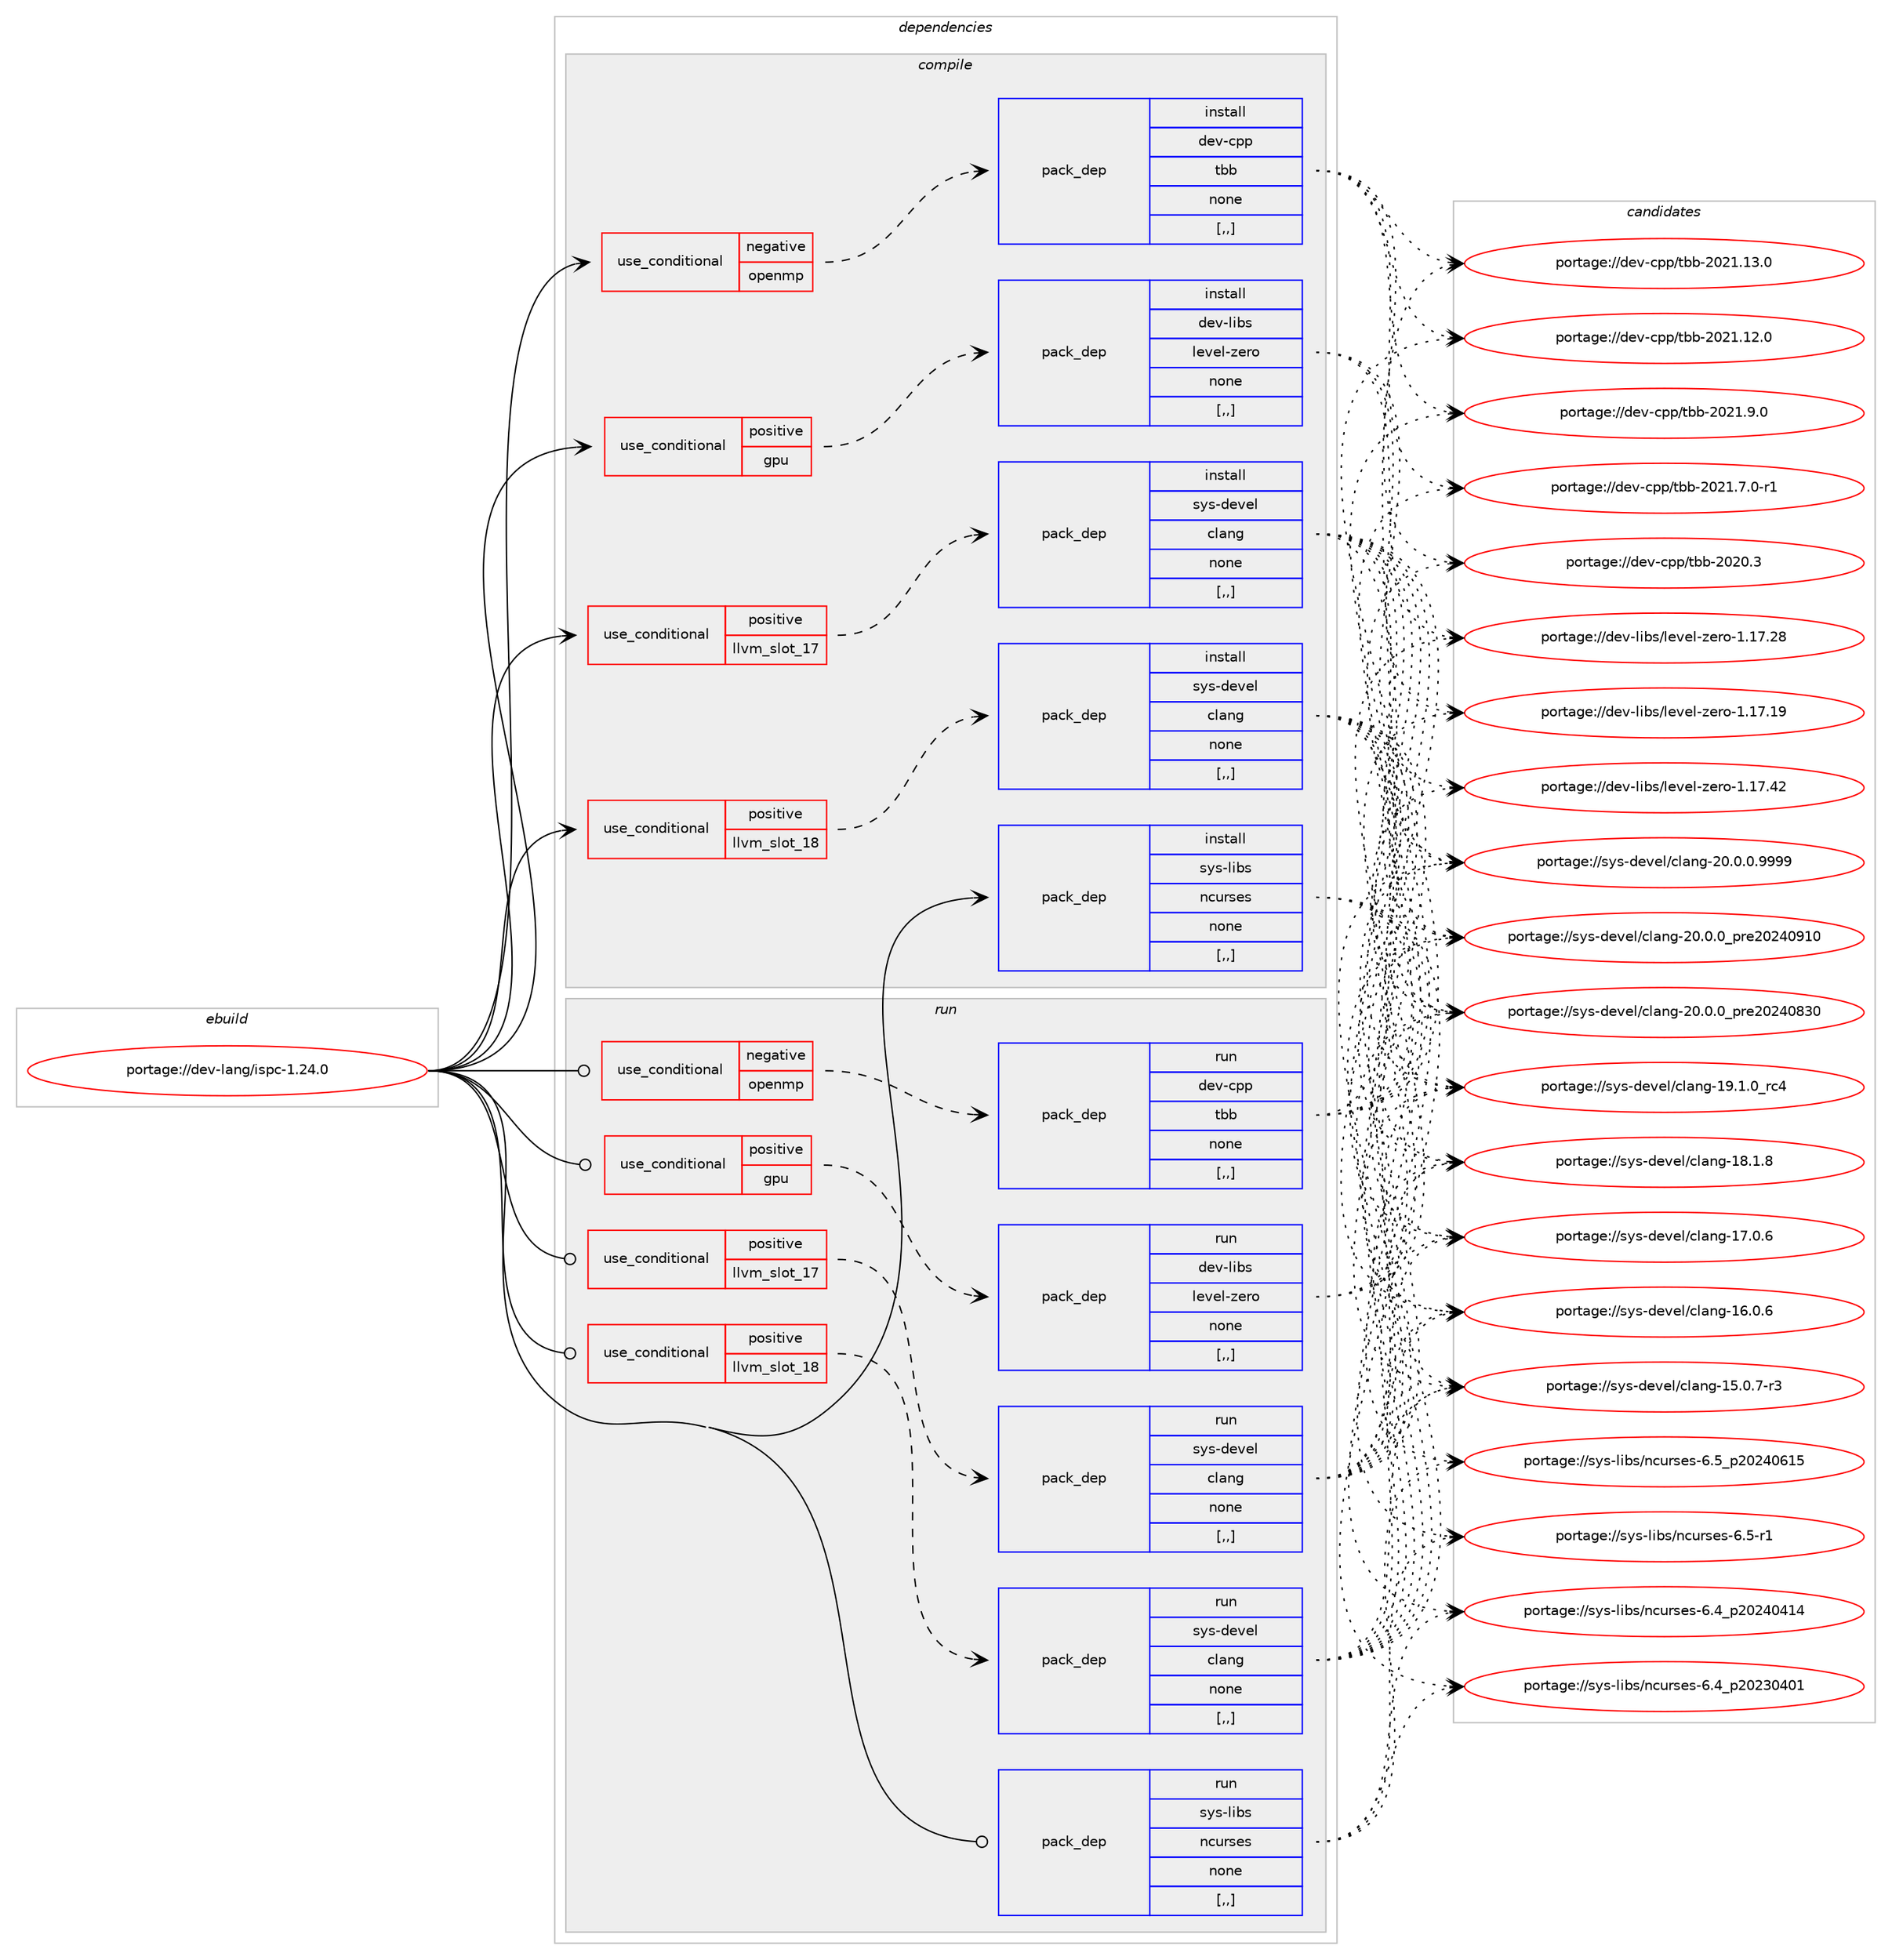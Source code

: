 digraph prolog {

# *************
# Graph options
# *************

newrank=true;
concentrate=true;
compound=true;
graph [rankdir=LR,fontname=Helvetica,fontsize=10,ranksep=1.5];#, ranksep=2.5, nodesep=0.2];
edge  [arrowhead=vee];
node  [fontname=Helvetica,fontsize=10];

# **********
# The ebuild
# **********

subgraph cluster_leftcol {
color=gray;
label=<<i>ebuild</i>>;
id [label="portage://dev-lang/ispc-1.24.0", color=red, width=4, href="../dev-lang/ispc-1.24.0.svg"];
}

# ****************
# The dependencies
# ****************

subgraph cluster_midcol {
color=gray;
label=<<i>dependencies</i>>;
subgraph cluster_compile {
fillcolor="#eeeeee";
style=filled;
label=<<i>compile</i>>;
subgraph cond153111 {
dependency593157 [label=<<TABLE BORDER="0" CELLBORDER="1" CELLSPACING="0" CELLPADDING="4"><TR><TD ROWSPAN="3" CELLPADDING="10">use_conditional</TD></TR><TR><TD>negative</TD></TR><TR><TD>openmp</TD></TR></TABLE>>, shape=none, color=red];
subgraph pack435382 {
dependency593158 [label=<<TABLE BORDER="0" CELLBORDER="1" CELLSPACING="0" CELLPADDING="4" WIDTH="220"><TR><TD ROWSPAN="6" CELLPADDING="30">pack_dep</TD></TR><TR><TD WIDTH="110">install</TD></TR><TR><TD>dev-cpp</TD></TR><TR><TD>tbb</TD></TR><TR><TD>none</TD></TR><TR><TD>[,,]</TD></TR></TABLE>>, shape=none, color=blue];
}
dependency593157:e -> dependency593158:w [weight=20,style="dashed",arrowhead="vee"];
}
id:e -> dependency593157:w [weight=20,style="solid",arrowhead="vee"];
subgraph cond153112 {
dependency593159 [label=<<TABLE BORDER="0" CELLBORDER="1" CELLSPACING="0" CELLPADDING="4"><TR><TD ROWSPAN="3" CELLPADDING="10">use_conditional</TD></TR><TR><TD>positive</TD></TR><TR><TD>gpu</TD></TR></TABLE>>, shape=none, color=red];
subgraph pack435383 {
dependency593160 [label=<<TABLE BORDER="0" CELLBORDER="1" CELLSPACING="0" CELLPADDING="4" WIDTH="220"><TR><TD ROWSPAN="6" CELLPADDING="30">pack_dep</TD></TR><TR><TD WIDTH="110">install</TD></TR><TR><TD>dev-libs</TD></TR><TR><TD>level-zero</TD></TR><TR><TD>none</TD></TR><TR><TD>[,,]</TD></TR></TABLE>>, shape=none, color=blue];
}
dependency593159:e -> dependency593160:w [weight=20,style="dashed",arrowhead="vee"];
}
id:e -> dependency593159:w [weight=20,style="solid",arrowhead="vee"];
subgraph cond153113 {
dependency593161 [label=<<TABLE BORDER="0" CELLBORDER="1" CELLSPACING="0" CELLPADDING="4"><TR><TD ROWSPAN="3" CELLPADDING="10">use_conditional</TD></TR><TR><TD>positive</TD></TR><TR><TD>llvm_slot_17</TD></TR></TABLE>>, shape=none, color=red];
subgraph pack435384 {
dependency593162 [label=<<TABLE BORDER="0" CELLBORDER="1" CELLSPACING="0" CELLPADDING="4" WIDTH="220"><TR><TD ROWSPAN="6" CELLPADDING="30">pack_dep</TD></TR><TR><TD WIDTH="110">install</TD></TR><TR><TD>sys-devel</TD></TR><TR><TD>clang</TD></TR><TR><TD>none</TD></TR><TR><TD>[,,]</TD></TR></TABLE>>, shape=none, color=blue];
}
dependency593161:e -> dependency593162:w [weight=20,style="dashed",arrowhead="vee"];
}
id:e -> dependency593161:w [weight=20,style="solid",arrowhead="vee"];
subgraph cond153114 {
dependency593163 [label=<<TABLE BORDER="0" CELLBORDER="1" CELLSPACING="0" CELLPADDING="4"><TR><TD ROWSPAN="3" CELLPADDING="10">use_conditional</TD></TR><TR><TD>positive</TD></TR><TR><TD>llvm_slot_18</TD></TR></TABLE>>, shape=none, color=red];
subgraph pack435385 {
dependency593164 [label=<<TABLE BORDER="0" CELLBORDER="1" CELLSPACING="0" CELLPADDING="4" WIDTH="220"><TR><TD ROWSPAN="6" CELLPADDING="30">pack_dep</TD></TR><TR><TD WIDTH="110">install</TD></TR><TR><TD>sys-devel</TD></TR><TR><TD>clang</TD></TR><TR><TD>none</TD></TR><TR><TD>[,,]</TD></TR></TABLE>>, shape=none, color=blue];
}
dependency593163:e -> dependency593164:w [weight=20,style="dashed",arrowhead="vee"];
}
id:e -> dependency593163:w [weight=20,style="solid",arrowhead="vee"];
subgraph pack435386 {
dependency593165 [label=<<TABLE BORDER="0" CELLBORDER="1" CELLSPACING="0" CELLPADDING="4" WIDTH="220"><TR><TD ROWSPAN="6" CELLPADDING="30">pack_dep</TD></TR><TR><TD WIDTH="110">install</TD></TR><TR><TD>sys-libs</TD></TR><TR><TD>ncurses</TD></TR><TR><TD>none</TD></TR><TR><TD>[,,]</TD></TR></TABLE>>, shape=none, color=blue];
}
id:e -> dependency593165:w [weight=20,style="solid",arrowhead="vee"];
}
subgraph cluster_compileandrun {
fillcolor="#eeeeee";
style=filled;
label=<<i>compile and run</i>>;
}
subgraph cluster_run {
fillcolor="#eeeeee";
style=filled;
label=<<i>run</i>>;
subgraph cond153115 {
dependency593166 [label=<<TABLE BORDER="0" CELLBORDER="1" CELLSPACING="0" CELLPADDING="4"><TR><TD ROWSPAN="3" CELLPADDING="10">use_conditional</TD></TR><TR><TD>negative</TD></TR><TR><TD>openmp</TD></TR></TABLE>>, shape=none, color=red];
subgraph pack435387 {
dependency593167 [label=<<TABLE BORDER="0" CELLBORDER="1" CELLSPACING="0" CELLPADDING="4" WIDTH="220"><TR><TD ROWSPAN="6" CELLPADDING="30">pack_dep</TD></TR><TR><TD WIDTH="110">run</TD></TR><TR><TD>dev-cpp</TD></TR><TR><TD>tbb</TD></TR><TR><TD>none</TD></TR><TR><TD>[,,]</TD></TR></TABLE>>, shape=none, color=blue];
}
dependency593166:e -> dependency593167:w [weight=20,style="dashed",arrowhead="vee"];
}
id:e -> dependency593166:w [weight=20,style="solid",arrowhead="odot"];
subgraph cond153116 {
dependency593168 [label=<<TABLE BORDER="0" CELLBORDER="1" CELLSPACING="0" CELLPADDING="4"><TR><TD ROWSPAN="3" CELLPADDING="10">use_conditional</TD></TR><TR><TD>positive</TD></TR><TR><TD>gpu</TD></TR></TABLE>>, shape=none, color=red];
subgraph pack435388 {
dependency593169 [label=<<TABLE BORDER="0" CELLBORDER="1" CELLSPACING="0" CELLPADDING="4" WIDTH="220"><TR><TD ROWSPAN="6" CELLPADDING="30">pack_dep</TD></TR><TR><TD WIDTH="110">run</TD></TR><TR><TD>dev-libs</TD></TR><TR><TD>level-zero</TD></TR><TR><TD>none</TD></TR><TR><TD>[,,]</TD></TR></TABLE>>, shape=none, color=blue];
}
dependency593168:e -> dependency593169:w [weight=20,style="dashed",arrowhead="vee"];
}
id:e -> dependency593168:w [weight=20,style="solid",arrowhead="odot"];
subgraph cond153117 {
dependency593170 [label=<<TABLE BORDER="0" CELLBORDER="1" CELLSPACING="0" CELLPADDING="4"><TR><TD ROWSPAN="3" CELLPADDING="10">use_conditional</TD></TR><TR><TD>positive</TD></TR><TR><TD>llvm_slot_17</TD></TR></TABLE>>, shape=none, color=red];
subgraph pack435389 {
dependency593171 [label=<<TABLE BORDER="0" CELLBORDER="1" CELLSPACING="0" CELLPADDING="4" WIDTH="220"><TR><TD ROWSPAN="6" CELLPADDING="30">pack_dep</TD></TR><TR><TD WIDTH="110">run</TD></TR><TR><TD>sys-devel</TD></TR><TR><TD>clang</TD></TR><TR><TD>none</TD></TR><TR><TD>[,,]</TD></TR></TABLE>>, shape=none, color=blue];
}
dependency593170:e -> dependency593171:w [weight=20,style="dashed",arrowhead="vee"];
}
id:e -> dependency593170:w [weight=20,style="solid",arrowhead="odot"];
subgraph cond153118 {
dependency593172 [label=<<TABLE BORDER="0" CELLBORDER="1" CELLSPACING="0" CELLPADDING="4"><TR><TD ROWSPAN="3" CELLPADDING="10">use_conditional</TD></TR><TR><TD>positive</TD></TR><TR><TD>llvm_slot_18</TD></TR></TABLE>>, shape=none, color=red];
subgraph pack435390 {
dependency593173 [label=<<TABLE BORDER="0" CELLBORDER="1" CELLSPACING="0" CELLPADDING="4" WIDTH="220"><TR><TD ROWSPAN="6" CELLPADDING="30">pack_dep</TD></TR><TR><TD WIDTH="110">run</TD></TR><TR><TD>sys-devel</TD></TR><TR><TD>clang</TD></TR><TR><TD>none</TD></TR><TR><TD>[,,]</TD></TR></TABLE>>, shape=none, color=blue];
}
dependency593172:e -> dependency593173:w [weight=20,style="dashed",arrowhead="vee"];
}
id:e -> dependency593172:w [weight=20,style="solid",arrowhead="odot"];
subgraph pack435391 {
dependency593174 [label=<<TABLE BORDER="0" CELLBORDER="1" CELLSPACING="0" CELLPADDING="4" WIDTH="220"><TR><TD ROWSPAN="6" CELLPADDING="30">pack_dep</TD></TR><TR><TD WIDTH="110">run</TD></TR><TR><TD>sys-libs</TD></TR><TR><TD>ncurses</TD></TR><TR><TD>none</TD></TR><TR><TD>[,,]</TD></TR></TABLE>>, shape=none, color=blue];
}
id:e -> dependency593174:w [weight=20,style="solid",arrowhead="odot"];
}
}

# **************
# The candidates
# **************

subgraph cluster_choices {
rank=same;
color=gray;
label=<<i>candidates</i>>;

subgraph choice435382 {
color=black;
nodesep=1;
choice100101118459911211247116989845504850494649514648 [label="portage://dev-cpp/tbb-2021.13.0", color=red, width=4,href="../dev-cpp/tbb-2021.13.0.svg"];
choice100101118459911211247116989845504850494649504648 [label="portage://dev-cpp/tbb-2021.12.0", color=red, width=4,href="../dev-cpp/tbb-2021.12.0.svg"];
choice1001011184599112112471169898455048504946574648 [label="portage://dev-cpp/tbb-2021.9.0", color=red, width=4,href="../dev-cpp/tbb-2021.9.0.svg"];
choice10010111845991121124711698984550485049465546484511449 [label="portage://dev-cpp/tbb-2021.7.0-r1", color=red, width=4,href="../dev-cpp/tbb-2021.7.0-r1.svg"];
choice100101118459911211247116989845504850484651 [label="portage://dev-cpp/tbb-2020.3", color=red, width=4,href="../dev-cpp/tbb-2020.3.svg"];
dependency593158:e -> choice100101118459911211247116989845504850494649514648:w [style=dotted,weight="100"];
dependency593158:e -> choice100101118459911211247116989845504850494649504648:w [style=dotted,weight="100"];
dependency593158:e -> choice1001011184599112112471169898455048504946574648:w [style=dotted,weight="100"];
dependency593158:e -> choice10010111845991121124711698984550485049465546484511449:w [style=dotted,weight="100"];
dependency593158:e -> choice100101118459911211247116989845504850484651:w [style=dotted,weight="100"];
}
subgraph choice435383 {
color=black;
nodesep=1;
choice100101118451081059811547108101118101108451221011141114549464955465250 [label="portage://dev-libs/level-zero-1.17.42", color=red, width=4,href="../dev-libs/level-zero-1.17.42.svg"];
choice100101118451081059811547108101118101108451221011141114549464955465056 [label="portage://dev-libs/level-zero-1.17.28", color=red, width=4,href="../dev-libs/level-zero-1.17.28.svg"];
choice100101118451081059811547108101118101108451221011141114549464955464957 [label="portage://dev-libs/level-zero-1.17.19", color=red, width=4,href="../dev-libs/level-zero-1.17.19.svg"];
dependency593160:e -> choice100101118451081059811547108101118101108451221011141114549464955465250:w [style=dotted,weight="100"];
dependency593160:e -> choice100101118451081059811547108101118101108451221011141114549464955465056:w [style=dotted,weight="100"];
dependency593160:e -> choice100101118451081059811547108101118101108451221011141114549464955464957:w [style=dotted,weight="100"];
}
subgraph choice435384 {
color=black;
nodesep=1;
choice11512111545100101118101108479910897110103455048464846484657575757 [label="portage://sys-devel/clang-20.0.0.9999", color=red, width=4,href="../sys-devel/clang-20.0.0.9999.svg"];
choice1151211154510010111810110847991089711010345504846484648951121141015048505248574948 [label="portage://sys-devel/clang-20.0.0_pre20240910", color=red, width=4,href="../sys-devel/clang-20.0.0_pre20240910.svg"];
choice1151211154510010111810110847991089711010345504846484648951121141015048505248565148 [label="portage://sys-devel/clang-20.0.0_pre20240830", color=red, width=4,href="../sys-devel/clang-20.0.0_pre20240830.svg"];
choice1151211154510010111810110847991089711010345495746494648951149952 [label="portage://sys-devel/clang-19.1.0_rc4", color=red, width=4,href="../sys-devel/clang-19.1.0_rc4.svg"];
choice1151211154510010111810110847991089711010345495646494656 [label="portage://sys-devel/clang-18.1.8", color=red, width=4,href="../sys-devel/clang-18.1.8.svg"];
choice1151211154510010111810110847991089711010345495546484654 [label="portage://sys-devel/clang-17.0.6", color=red, width=4,href="../sys-devel/clang-17.0.6.svg"];
choice1151211154510010111810110847991089711010345495446484654 [label="portage://sys-devel/clang-16.0.6", color=red, width=4,href="../sys-devel/clang-16.0.6.svg"];
choice11512111545100101118101108479910897110103454953464846554511451 [label="portage://sys-devel/clang-15.0.7-r3", color=red, width=4,href="../sys-devel/clang-15.0.7-r3.svg"];
dependency593162:e -> choice11512111545100101118101108479910897110103455048464846484657575757:w [style=dotted,weight="100"];
dependency593162:e -> choice1151211154510010111810110847991089711010345504846484648951121141015048505248574948:w [style=dotted,weight="100"];
dependency593162:e -> choice1151211154510010111810110847991089711010345504846484648951121141015048505248565148:w [style=dotted,weight="100"];
dependency593162:e -> choice1151211154510010111810110847991089711010345495746494648951149952:w [style=dotted,weight="100"];
dependency593162:e -> choice1151211154510010111810110847991089711010345495646494656:w [style=dotted,weight="100"];
dependency593162:e -> choice1151211154510010111810110847991089711010345495546484654:w [style=dotted,weight="100"];
dependency593162:e -> choice1151211154510010111810110847991089711010345495446484654:w [style=dotted,weight="100"];
dependency593162:e -> choice11512111545100101118101108479910897110103454953464846554511451:w [style=dotted,weight="100"];
}
subgraph choice435385 {
color=black;
nodesep=1;
choice11512111545100101118101108479910897110103455048464846484657575757 [label="portage://sys-devel/clang-20.0.0.9999", color=red, width=4,href="../sys-devel/clang-20.0.0.9999.svg"];
choice1151211154510010111810110847991089711010345504846484648951121141015048505248574948 [label="portage://sys-devel/clang-20.0.0_pre20240910", color=red, width=4,href="../sys-devel/clang-20.0.0_pre20240910.svg"];
choice1151211154510010111810110847991089711010345504846484648951121141015048505248565148 [label="portage://sys-devel/clang-20.0.0_pre20240830", color=red, width=4,href="../sys-devel/clang-20.0.0_pre20240830.svg"];
choice1151211154510010111810110847991089711010345495746494648951149952 [label="portage://sys-devel/clang-19.1.0_rc4", color=red, width=4,href="../sys-devel/clang-19.1.0_rc4.svg"];
choice1151211154510010111810110847991089711010345495646494656 [label="portage://sys-devel/clang-18.1.8", color=red, width=4,href="../sys-devel/clang-18.1.8.svg"];
choice1151211154510010111810110847991089711010345495546484654 [label="portage://sys-devel/clang-17.0.6", color=red, width=4,href="../sys-devel/clang-17.0.6.svg"];
choice1151211154510010111810110847991089711010345495446484654 [label="portage://sys-devel/clang-16.0.6", color=red, width=4,href="../sys-devel/clang-16.0.6.svg"];
choice11512111545100101118101108479910897110103454953464846554511451 [label="portage://sys-devel/clang-15.0.7-r3", color=red, width=4,href="../sys-devel/clang-15.0.7-r3.svg"];
dependency593164:e -> choice11512111545100101118101108479910897110103455048464846484657575757:w [style=dotted,weight="100"];
dependency593164:e -> choice1151211154510010111810110847991089711010345504846484648951121141015048505248574948:w [style=dotted,weight="100"];
dependency593164:e -> choice1151211154510010111810110847991089711010345504846484648951121141015048505248565148:w [style=dotted,weight="100"];
dependency593164:e -> choice1151211154510010111810110847991089711010345495746494648951149952:w [style=dotted,weight="100"];
dependency593164:e -> choice1151211154510010111810110847991089711010345495646494656:w [style=dotted,weight="100"];
dependency593164:e -> choice1151211154510010111810110847991089711010345495546484654:w [style=dotted,weight="100"];
dependency593164:e -> choice1151211154510010111810110847991089711010345495446484654:w [style=dotted,weight="100"];
dependency593164:e -> choice11512111545100101118101108479910897110103454953464846554511451:w [style=dotted,weight="100"];
}
subgraph choice435386 {
color=black;
nodesep=1;
choice1151211154510810598115471109911711411510111545544653951125048505248544953 [label="portage://sys-libs/ncurses-6.5_p20240615", color=red, width=4,href="../sys-libs/ncurses-6.5_p20240615.svg"];
choice11512111545108105981154711099117114115101115455446534511449 [label="portage://sys-libs/ncurses-6.5-r1", color=red, width=4,href="../sys-libs/ncurses-6.5-r1.svg"];
choice1151211154510810598115471109911711411510111545544652951125048505248524952 [label="portage://sys-libs/ncurses-6.4_p20240414", color=red, width=4,href="../sys-libs/ncurses-6.4_p20240414.svg"];
choice1151211154510810598115471109911711411510111545544652951125048505148524849 [label="portage://sys-libs/ncurses-6.4_p20230401", color=red, width=4,href="../sys-libs/ncurses-6.4_p20230401.svg"];
dependency593165:e -> choice1151211154510810598115471109911711411510111545544653951125048505248544953:w [style=dotted,weight="100"];
dependency593165:e -> choice11512111545108105981154711099117114115101115455446534511449:w [style=dotted,weight="100"];
dependency593165:e -> choice1151211154510810598115471109911711411510111545544652951125048505248524952:w [style=dotted,weight="100"];
dependency593165:e -> choice1151211154510810598115471109911711411510111545544652951125048505148524849:w [style=dotted,weight="100"];
}
subgraph choice435387 {
color=black;
nodesep=1;
choice100101118459911211247116989845504850494649514648 [label="portage://dev-cpp/tbb-2021.13.0", color=red, width=4,href="../dev-cpp/tbb-2021.13.0.svg"];
choice100101118459911211247116989845504850494649504648 [label="portage://dev-cpp/tbb-2021.12.0", color=red, width=4,href="../dev-cpp/tbb-2021.12.0.svg"];
choice1001011184599112112471169898455048504946574648 [label="portage://dev-cpp/tbb-2021.9.0", color=red, width=4,href="../dev-cpp/tbb-2021.9.0.svg"];
choice10010111845991121124711698984550485049465546484511449 [label="portage://dev-cpp/tbb-2021.7.0-r1", color=red, width=4,href="../dev-cpp/tbb-2021.7.0-r1.svg"];
choice100101118459911211247116989845504850484651 [label="portage://dev-cpp/tbb-2020.3", color=red, width=4,href="../dev-cpp/tbb-2020.3.svg"];
dependency593167:e -> choice100101118459911211247116989845504850494649514648:w [style=dotted,weight="100"];
dependency593167:e -> choice100101118459911211247116989845504850494649504648:w [style=dotted,weight="100"];
dependency593167:e -> choice1001011184599112112471169898455048504946574648:w [style=dotted,weight="100"];
dependency593167:e -> choice10010111845991121124711698984550485049465546484511449:w [style=dotted,weight="100"];
dependency593167:e -> choice100101118459911211247116989845504850484651:w [style=dotted,weight="100"];
}
subgraph choice435388 {
color=black;
nodesep=1;
choice100101118451081059811547108101118101108451221011141114549464955465250 [label="portage://dev-libs/level-zero-1.17.42", color=red, width=4,href="../dev-libs/level-zero-1.17.42.svg"];
choice100101118451081059811547108101118101108451221011141114549464955465056 [label="portage://dev-libs/level-zero-1.17.28", color=red, width=4,href="../dev-libs/level-zero-1.17.28.svg"];
choice100101118451081059811547108101118101108451221011141114549464955464957 [label="portage://dev-libs/level-zero-1.17.19", color=red, width=4,href="../dev-libs/level-zero-1.17.19.svg"];
dependency593169:e -> choice100101118451081059811547108101118101108451221011141114549464955465250:w [style=dotted,weight="100"];
dependency593169:e -> choice100101118451081059811547108101118101108451221011141114549464955465056:w [style=dotted,weight="100"];
dependency593169:e -> choice100101118451081059811547108101118101108451221011141114549464955464957:w [style=dotted,weight="100"];
}
subgraph choice435389 {
color=black;
nodesep=1;
choice11512111545100101118101108479910897110103455048464846484657575757 [label="portage://sys-devel/clang-20.0.0.9999", color=red, width=4,href="../sys-devel/clang-20.0.0.9999.svg"];
choice1151211154510010111810110847991089711010345504846484648951121141015048505248574948 [label="portage://sys-devel/clang-20.0.0_pre20240910", color=red, width=4,href="../sys-devel/clang-20.0.0_pre20240910.svg"];
choice1151211154510010111810110847991089711010345504846484648951121141015048505248565148 [label="portage://sys-devel/clang-20.0.0_pre20240830", color=red, width=4,href="../sys-devel/clang-20.0.0_pre20240830.svg"];
choice1151211154510010111810110847991089711010345495746494648951149952 [label="portage://sys-devel/clang-19.1.0_rc4", color=red, width=4,href="../sys-devel/clang-19.1.0_rc4.svg"];
choice1151211154510010111810110847991089711010345495646494656 [label="portage://sys-devel/clang-18.1.8", color=red, width=4,href="../sys-devel/clang-18.1.8.svg"];
choice1151211154510010111810110847991089711010345495546484654 [label="portage://sys-devel/clang-17.0.6", color=red, width=4,href="../sys-devel/clang-17.0.6.svg"];
choice1151211154510010111810110847991089711010345495446484654 [label="portage://sys-devel/clang-16.0.6", color=red, width=4,href="../sys-devel/clang-16.0.6.svg"];
choice11512111545100101118101108479910897110103454953464846554511451 [label="portage://sys-devel/clang-15.0.7-r3", color=red, width=4,href="../sys-devel/clang-15.0.7-r3.svg"];
dependency593171:e -> choice11512111545100101118101108479910897110103455048464846484657575757:w [style=dotted,weight="100"];
dependency593171:e -> choice1151211154510010111810110847991089711010345504846484648951121141015048505248574948:w [style=dotted,weight="100"];
dependency593171:e -> choice1151211154510010111810110847991089711010345504846484648951121141015048505248565148:w [style=dotted,weight="100"];
dependency593171:e -> choice1151211154510010111810110847991089711010345495746494648951149952:w [style=dotted,weight="100"];
dependency593171:e -> choice1151211154510010111810110847991089711010345495646494656:w [style=dotted,weight="100"];
dependency593171:e -> choice1151211154510010111810110847991089711010345495546484654:w [style=dotted,weight="100"];
dependency593171:e -> choice1151211154510010111810110847991089711010345495446484654:w [style=dotted,weight="100"];
dependency593171:e -> choice11512111545100101118101108479910897110103454953464846554511451:w [style=dotted,weight="100"];
}
subgraph choice435390 {
color=black;
nodesep=1;
choice11512111545100101118101108479910897110103455048464846484657575757 [label="portage://sys-devel/clang-20.0.0.9999", color=red, width=4,href="../sys-devel/clang-20.0.0.9999.svg"];
choice1151211154510010111810110847991089711010345504846484648951121141015048505248574948 [label="portage://sys-devel/clang-20.0.0_pre20240910", color=red, width=4,href="../sys-devel/clang-20.0.0_pre20240910.svg"];
choice1151211154510010111810110847991089711010345504846484648951121141015048505248565148 [label="portage://sys-devel/clang-20.0.0_pre20240830", color=red, width=4,href="../sys-devel/clang-20.0.0_pre20240830.svg"];
choice1151211154510010111810110847991089711010345495746494648951149952 [label="portage://sys-devel/clang-19.1.0_rc4", color=red, width=4,href="../sys-devel/clang-19.1.0_rc4.svg"];
choice1151211154510010111810110847991089711010345495646494656 [label="portage://sys-devel/clang-18.1.8", color=red, width=4,href="../sys-devel/clang-18.1.8.svg"];
choice1151211154510010111810110847991089711010345495546484654 [label="portage://sys-devel/clang-17.0.6", color=red, width=4,href="../sys-devel/clang-17.0.6.svg"];
choice1151211154510010111810110847991089711010345495446484654 [label="portage://sys-devel/clang-16.0.6", color=red, width=4,href="../sys-devel/clang-16.0.6.svg"];
choice11512111545100101118101108479910897110103454953464846554511451 [label="portage://sys-devel/clang-15.0.7-r3", color=red, width=4,href="../sys-devel/clang-15.0.7-r3.svg"];
dependency593173:e -> choice11512111545100101118101108479910897110103455048464846484657575757:w [style=dotted,weight="100"];
dependency593173:e -> choice1151211154510010111810110847991089711010345504846484648951121141015048505248574948:w [style=dotted,weight="100"];
dependency593173:e -> choice1151211154510010111810110847991089711010345504846484648951121141015048505248565148:w [style=dotted,weight="100"];
dependency593173:e -> choice1151211154510010111810110847991089711010345495746494648951149952:w [style=dotted,weight="100"];
dependency593173:e -> choice1151211154510010111810110847991089711010345495646494656:w [style=dotted,weight="100"];
dependency593173:e -> choice1151211154510010111810110847991089711010345495546484654:w [style=dotted,weight="100"];
dependency593173:e -> choice1151211154510010111810110847991089711010345495446484654:w [style=dotted,weight="100"];
dependency593173:e -> choice11512111545100101118101108479910897110103454953464846554511451:w [style=dotted,weight="100"];
}
subgraph choice435391 {
color=black;
nodesep=1;
choice1151211154510810598115471109911711411510111545544653951125048505248544953 [label="portage://sys-libs/ncurses-6.5_p20240615", color=red, width=4,href="../sys-libs/ncurses-6.5_p20240615.svg"];
choice11512111545108105981154711099117114115101115455446534511449 [label="portage://sys-libs/ncurses-6.5-r1", color=red, width=4,href="../sys-libs/ncurses-6.5-r1.svg"];
choice1151211154510810598115471109911711411510111545544652951125048505248524952 [label="portage://sys-libs/ncurses-6.4_p20240414", color=red, width=4,href="../sys-libs/ncurses-6.4_p20240414.svg"];
choice1151211154510810598115471109911711411510111545544652951125048505148524849 [label="portage://sys-libs/ncurses-6.4_p20230401", color=red, width=4,href="../sys-libs/ncurses-6.4_p20230401.svg"];
dependency593174:e -> choice1151211154510810598115471109911711411510111545544653951125048505248544953:w [style=dotted,weight="100"];
dependency593174:e -> choice11512111545108105981154711099117114115101115455446534511449:w [style=dotted,weight="100"];
dependency593174:e -> choice1151211154510810598115471109911711411510111545544652951125048505248524952:w [style=dotted,weight="100"];
dependency593174:e -> choice1151211154510810598115471109911711411510111545544652951125048505148524849:w [style=dotted,weight="100"];
}
}

}
